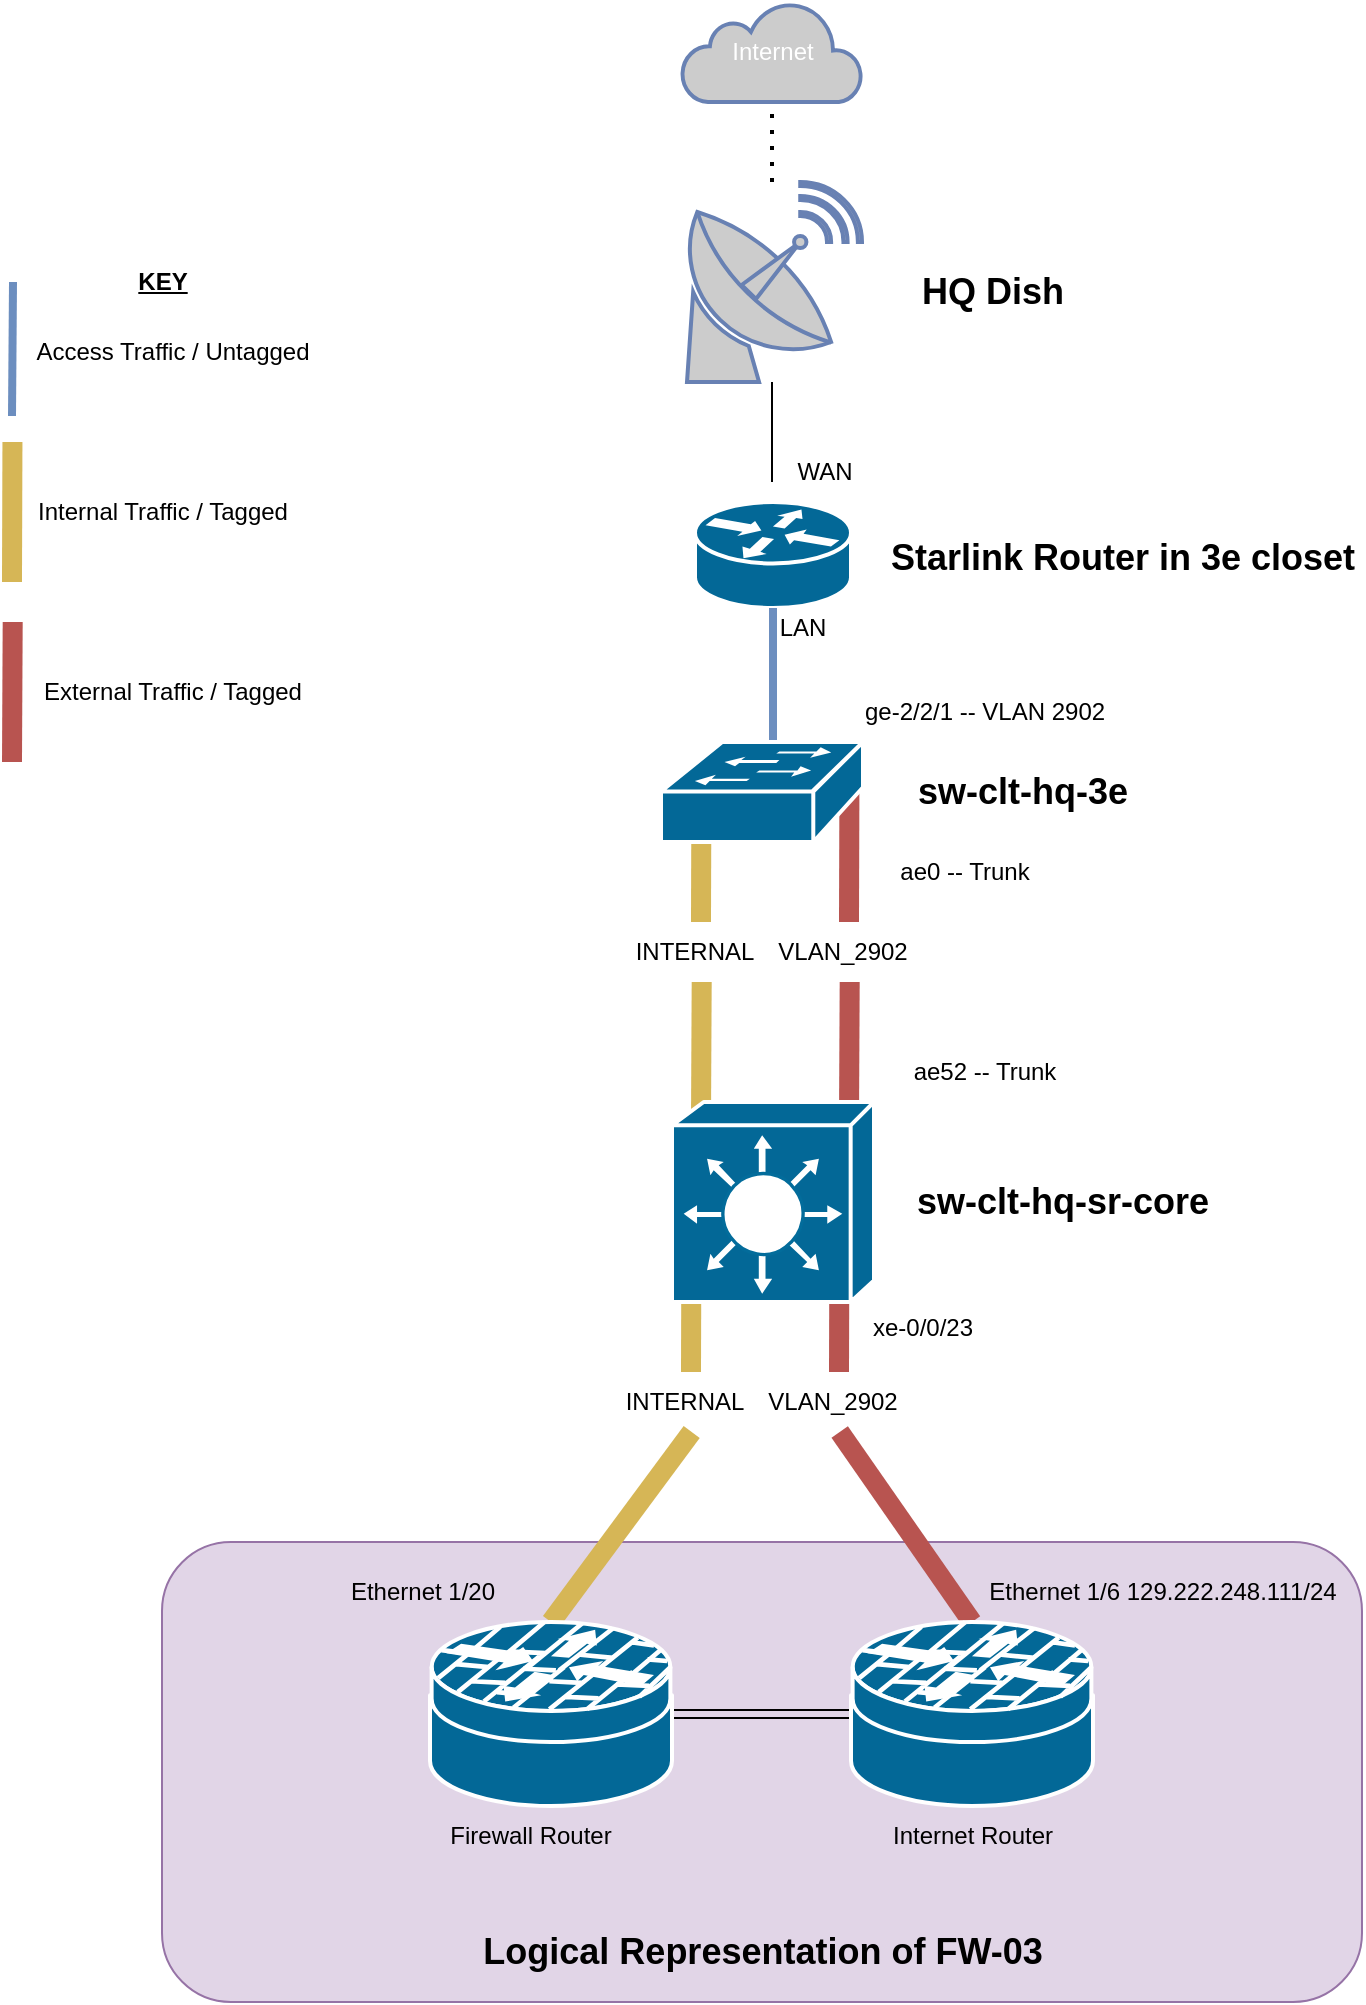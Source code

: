 <mxfile version="26.0.5">
  <diagram name="Page-1" id="Qg7m0SF68Fr3Q486ZbVp">
    <mxGraphModel dx="1434" dy="746" grid="1" gridSize="10" guides="1" tooltips="1" connect="1" arrows="1" fold="1" page="1" pageScale="1" pageWidth="850" pageHeight="1100" math="0" shadow="0">
      <root>
        <mxCell id="0" />
        <mxCell id="1" parent="0" />
        <mxCell id="-uE5Le_ZGrrqWHCV-Scj-50" value="" style="rounded=1;whiteSpace=wrap;html=1;fillColor=#e1d5e7;strokeColor=#9673a6;" parent="1" vertex="1">
          <mxGeometry x="120" y="780" width="600" height="230" as="geometry" />
        </mxCell>
        <mxCell id="-uE5Le_ZGrrqWHCV-Scj-32" value="" style="endArrow=none;html=1;rounded=0;textShadow=0;strokeWidth=10;fillColor=#fff2cc;strokeColor=#d6b656;entryDx=0;entryDy=0;entryPerimeter=0;exitX=0.5;exitY=0;exitDx=0;exitDy=0;exitPerimeter=0;" parent="1" source="-uE5Le_ZGrrqWHCV-Scj-38" edge="1">
          <mxGeometry width="50" height="50" relative="1" as="geometry">
            <mxPoint x="420" y="800" as="sourcePoint" />
            <mxPoint x="384.846" y="725" as="targetPoint" />
          </mxGeometry>
        </mxCell>
        <mxCell id="-uE5Le_ZGrrqWHCV-Scj-33" value="" style="endArrow=none;html=1;rounded=0;textShadow=0;strokeWidth=10;fillColor=#fff2cc;strokeColor=#d6b656;" parent="1" edge="1">
          <mxGeometry width="50" height="50" relative="1" as="geometry">
            <mxPoint x="384.497" y="695" as="sourcePoint" />
            <mxPoint x="384.72" y="625" as="targetPoint" />
          </mxGeometry>
        </mxCell>
        <mxCell id="-uE5Le_ZGrrqWHCV-Scj-34" value="INTERNAL" style="text;html=1;align=center;verticalAlign=middle;resizable=0;points=[];autosize=1;strokeColor=none;fillColor=none;" parent="1" vertex="1">
          <mxGeometry x="340.5" y="695" width="80" height="30" as="geometry" />
        </mxCell>
        <mxCell id="-uE5Le_ZGrrqWHCV-Scj-35" value="" style="endArrow=none;html=1;rounded=0;textShadow=0;strokeWidth=10;fillColor=#f8cecc;strokeColor=#b85450;entryDx=0;entryDy=0;entryPerimeter=0;exitX=0.5;exitY=0;exitDx=0;exitDy=0;exitPerimeter=0;" parent="1" source="-uE5Le_ZGrrqWHCV-Scj-49" edge="1">
          <mxGeometry width="50" height="50" relative="1" as="geometry">
            <mxPoint x="420" y="800" as="sourcePoint" />
            <mxPoint x="458.846" y="725" as="targetPoint" />
          </mxGeometry>
        </mxCell>
        <mxCell id="-uE5Le_ZGrrqWHCV-Scj-36" value="" style="endArrow=none;html=1;rounded=0;textShadow=0;strokeWidth=10;fillColor=#f8cecc;strokeColor=#b85450;" parent="1" edge="1">
          <mxGeometry width="50" height="50" relative="1" as="geometry">
            <mxPoint x="458.497" y="695" as="sourcePoint" />
            <mxPoint x="458.72" y="625" as="targetPoint" />
          </mxGeometry>
        </mxCell>
        <mxCell id="-uE5Le_ZGrrqWHCV-Scj-37" value="VLAN_2902" style="text;html=1;align=center;verticalAlign=middle;resizable=0;points=[];autosize=1;strokeColor=none;fillColor=none;" parent="1" vertex="1">
          <mxGeometry x="409.5" y="695" width="90" height="30" as="geometry" />
        </mxCell>
        <mxCell id="-uE5Le_ZGrrqWHCV-Scj-29" value="" style="endArrow=none;html=1;rounded=0;textShadow=0;strokeWidth=10;fillColor=#fff2cc;strokeColor=#d6b656;entryDx=0;entryDy=0;entryPerimeter=0;" parent="1" edge="1">
          <mxGeometry width="50" height="50" relative="1" as="geometry">
            <mxPoint x="389.5" y="570" as="sourcePoint" />
            <mxPoint x="389.846" y="500" as="targetPoint" />
          </mxGeometry>
        </mxCell>
        <mxCell id="-uE5Le_ZGrrqWHCV-Scj-30" value="" style="endArrow=none;html=1;rounded=0;textShadow=0;strokeWidth=10;fillColor=#fff2cc;strokeColor=#d6b656;" parent="1" edge="1">
          <mxGeometry width="50" height="50" relative="1" as="geometry">
            <mxPoint x="389.497" y="470" as="sourcePoint" />
            <mxPoint x="389.72" y="400" as="targetPoint" />
          </mxGeometry>
        </mxCell>
        <mxCell id="-uE5Le_ZGrrqWHCV-Scj-31" value="INTERNAL" style="text;html=1;align=center;verticalAlign=middle;resizable=0;points=[];autosize=1;strokeColor=none;fillColor=none;" parent="1" vertex="1">
          <mxGeometry x="345.5" y="470" width="80" height="30" as="geometry" />
        </mxCell>
        <mxCell id="-uE5Le_ZGrrqWHCV-Scj-1" value="" style="fontColor=#0066CC;verticalAlign=top;verticalLabelPosition=bottom;labelPosition=center;align=center;html=1;outlineConnect=0;fillColor=#CCCCCC;strokeColor=#6881B3;gradientColor=none;gradientDirection=north;strokeWidth=2;shape=mxgraph.networks.satellite_dish;" parent="1" vertex="1">
          <mxGeometry x="380" y="100" width="90" height="100" as="geometry" />
        </mxCell>
        <mxCell id="-uE5Le_ZGrrqWHCV-Scj-2" value="Internet" style="html=1;outlineConnect=0;fillColor=#CCCCCC;strokeColor=#6881B3;gradientColor=none;gradientDirection=north;strokeWidth=2;shape=mxgraph.networks.cloud;fontColor=#ffffff;" parent="1" vertex="1">
          <mxGeometry x="380" y="10" width="90" height="50" as="geometry" />
        </mxCell>
        <mxCell id="-uE5Le_ZGrrqWHCV-Scj-3" value="" style="endArrow=none;dashed=1;html=1;dashPattern=1 3;strokeWidth=2;rounded=0;entryX=0.5;entryY=1;entryDx=0;entryDy=0;entryPerimeter=0;" parent="1" source="-uE5Le_ZGrrqWHCV-Scj-1" target="-uE5Le_ZGrrqWHCV-Scj-2" edge="1">
          <mxGeometry width="50" height="50" relative="1" as="geometry">
            <mxPoint x="400" y="310" as="sourcePoint" />
            <mxPoint x="450" y="260" as="targetPoint" />
          </mxGeometry>
        </mxCell>
        <mxCell id="-uE5Le_ZGrrqWHCV-Scj-4" value="HQ Dish" style="text;html=1;align=center;verticalAlign=middle;resizable=0;points=[];autosize=1;strokeColor=none;fillColor=none;fontStyle=1;fontSize=18;" parent="1" vertex="1">
          <mxGeometry x="490" y="135" width="90" height="40" as="geometry" />
        </mxCell>
        <mxCell id="-uE5Le_ZGrrqWHCV-Scj-5" value="" style="shape=mxgraph.cisco.routers.router;sketch=0;html=1;pointerEvents=1;dashed=0;fillColor=#036897;strokeColor=#ffffff;strokeWidth=2;verticalLabelPosition=bottom;verticalAlign=top;align=center;outlineConnect=0;" parent="1" vertex="1">
          <mxGeometry x="386.5" y="260" width="78" height="53" as="geometry" />
        </mxCell>
        <mxCell id="-uE5Le_ZGrrqWHCV-Scj-6" value="" style="endArrow=none;html=1;rounded=0;exitX=0.5;exitY=0;exitDx=0;exitDy=0;exitPerimeter=0;" parent="1" edge="1">
          <mxGeometry width="50" height="50" relative="1" as="geometry">
            <mxPoint x="425" y="250" as="sourcePoint" />
            <mxPoint x="425" y="200" as="targetPoint" />
          </mxGeometry>
        </mxCell>
        <mxCell id="-uE5Le_ZGrrqWHCV-Scj-7" value="WAN" style="text;html=1;align=center;verticalAlign=middle;resizable=0;points=[];autosize=1;strokeColor=none;fillColor=none;" parent="1" vertex="1">
          <mxGeometry x="425.5" y="230" width="50" height="30" as="geometry" />
        </mxCell>
        <mxCell id="-uE5Le_ZGrrqWHCV-Scj-8" value="Starlink Router in 3e closet" style="text;html=1;align=center;verticalAlign=middle;resizable=0;points=[];autosize=1;strokeColor=none;fillColor=none;fontSize=18;fontStyle=1" parent="1" vertex="1">
          <mxGeometry x="480" y="268" width="240" height="40" as="geometry" />
        </mxCell>
        <mxCell id="-uE5Le_ZGrrqWHCV-Scj-10" value="" style="endArrow=none;html=1;rounded=0;entryX=0.5;entryY=1;entryDx=0;entryDy=0;entryPerimeter=0;exitX=0.5;exitY=0;exitDx=0;exitDy=0;exitPerimeter=0;strokeWidth=4;strokeColor=#6c8ebf;fillColor=#dae8fc;" parent="1" target="-uE5Le_ZGrrqWHCV-Scj-5" edge="1">
          <mxGeometry width="50" height="50" relative="1" as="geometry">
            <mxPoint x="425.5" y="380" as="sourcePoint" />
            <mxPoint x="450.5" y="310" as="targetPoint" />
          </mxGeometry>
        </mxCell>
        <mxCell id="-uE5Le_ZGrrqWHCV-Scj-11" value="sw-clt-hq-3e" style="text;html=1;align=center;verticalAlign=middle;resizable=0;points=[];autosize=1;strokeColor=none;fillColor=none;fontFamily=Helvetica;fontSize=18;fontColor=default;fontStyle=1;" parent="1" vertex="1">
          <mxGeometry x="490" y="385" width="120" height="40" as="geometry" />
        </mxCell>
        <mxCell id="-uE5Le_ZGrrqWHCV-Scj-12" value="LAN" style="text;html=1;align=center;verticalAlign=middle;resizable=0;points=[];autosize=1;strokeColor=none;fillColor=none;" parent="1" vertex="1">
          <mxGeometry x="414.5" y="308" width="50" height="30" as="geometry" />
        </mxCell>
        <mxCell id="-uE5Le_ZGrrqWHCV-Scj-26" value="" style="endArrow=none;html=1;rounded=0;textShadow=0;strokeWidth=10;fillColor=#f8cecc;strokeColor=#b85450;entryDx=0;entryDy=0;entryPerimeter=0;" parent="1" edge="1">
          <mxGeometry width="50" height="50" relative="1" as="geometry">
            <mxPoint x="463.5" y="570" as="sourcePoint" />
            <mxPoint x="463.846" y="500" as="targetPoint" />
          </mxGeometry>
        </mxCell>
        <mxCell id="-uE5Le_ZGrrqWHCV-Scj-13" value="ge-2/2/1 -- VLAN 2902" style="text;html=1;align=center;verticalAlign=middle;resizable=0;points=[];autosize=1;strokeColor=none;fillColor=none;" parent="1" vertex="1">
          <mxGeometry x="460.5" y="350" width="140" height="30" as="geometry" />
        </mxCell>
        <mxCell id="-uE5Le_ZGrrqWHCV-Scj-19" value="" style="endArrow=none;html=1;rounded=0;textShadow=0;strokeWidth=10;fillColor=#f8cecc;strokeColor=#b85450;" parent="1" edge="1">
          <mxGeometry width="50" height="50" relative="1" as="geometry">
            <mxPoint x="463.497" y="470" as="sourcePoint" />
            <mxPoint x="463.72" y="400" as="targetPoint" />
          </mxGeometry>
        </mxCell>
        <mxCell id="-uE5Le_ZGrrqWHCV-Scj-16" value="" style="shape=mxgraph.cisco.switches.layer_3_switch;sketch=0;html=1;pointerEvents=1;dashed=0;fillColor=#036897;strokeColor=#ffffff;strokeWidth=2;verticalLabelPosition=bottom;verticalAlign=top;align=center;outlineConnect=0;" parent="1" vertex="1">
          <mxGeometry x="375" y="560" width="101" height="100" as="geometry" />
        </mxCell>
        <mxCell id="-uE5Le_ZGrrqWHCV-Scj-17" value="" style="shape=mxgraph.cisco.switches.workgroup_switch;sketch=0;html=1;pointerEvents=1;dashed=0;fillColor=#036897;strokeColor=#ffffff;strokeWidth=2;verticalLabelPosition=bottom;verticalAlign=top;align=center;outlineConnect=0;" parent="1" vertex="1">
          <mxGeometry x="369.5" y="380" width="101" height="50" as="geometry" />
        </mxCell>
        <mxCell id="-uE5Le_ZGrrqWHCV-Scj-20" value="ae0 -- Trunk" style="text;html=1;align=center;verticalAlign=middle;resizable=0;points=[];autosize=1;strokeColor=none;fillColor=none;" parent="1" vertex="1">
          <mxGeometry x="475.5" y="430" width="90" height="30" as="geometry" />
        </mxCell>
        <mxCell id="-uE5Le_ZGrrqWHCV-Scj-23" value="&lt;font style=&quot;font-size: 18px;&quot;&gt;sw-clt-hq-sr-core&lt;/font&gt;" style="text;html=1;align=center;verticalAlign=middle;resizable=0;points=[];autosize=1;strokeColor=none;fillColor=none;fontStyle=1" parent="1" vertex="1">
          <mxGeometry x="490" y="590" width="160" height="40" as="geometry" />
        </mxCell>
        <mxCell id="-uE5Le_ZGrrqWHCV-Scj-24" value="ae52 -- Trunk" style="text;html=1;align=center;verticalAlign=middle;resizable=0;points=[];autosize=1;strokeColor=none;fillColor=none;" parent="1" vertex="1">
          <mxGeometry x="485.5" y="530" width="90" height="30" as="geometry" />
        </mxCell>
        <mxCell id="-uE5Le_ZGrrqWHCV-Scj-22" value="VLAN_2902" style="text;html=1;align=center;verticalAlign=middle;resizable=0;points=[];autosize=1;strokeColor=none;fillColor=none;" parent="1" vertex="1">
          <mxGeometry x="414.5" y="470" width="90" height="30" as="geometry" />
        </mxCell>
        <mxCell id="-uE5Le_ZGrrqWHCV-Scj-52" value="" style="edgeStyle=orthogonalEdgeStyle;rounded=0;orthogonalLoop=1;jettySize=auto;html=1;shape=link;" parent="1" source="-uE5Le_ZGrrqWHCV-Scj-38" target="-uE5Le_ZGrrqWHCV-Scj-49" edge="1">
          <mxGeometry relative="1" as="geometry" />
        </mxCell>
        <mxCell id="-uE5Le_ZGrrqWHCV-Scj-38" value="" style="shape=mxgraph.cisco.security.router_firewall;sketch=0;html=1;pointerEvents=1;dashed=0;fillColor=#036897;strokeColor=#ffffff;strokeWidth=2;verticalLabelPosition=bottom;verticalAlign=top;align=center;outlineConnect=0;" parent="1" vertex="1">
          <mxGeometry x="254" y="820" width="121" height="92" as="geometry" />
        </mxCell>
        <mxCell id="-uE5Le_ZGrrqWHCV-Scj-39" value="xe-0/0/23" style="text;html=1;align=center;verticalAlign=middle;resizable=0;points=[];autosize=1;strokeColor=none;fillColor=none;" parent="1" vertex="1">
          <mxGeometry x="465" y="658" width="70" height="30" as="geometry" />
        </mxCell>
        <mxCell id="-uE5Le_ZGrrqWHCV-Scj-40" value="Ethernet 1/6&amp;nbsp;129.222.248.111/24" style="text;html=1;align=center;verticalAlign=middle;resizable=0;points=[];autosize=1;strokeColor=none;fillColor=none;" parent="1" vertex="1">
          <mxGeometry x="520" y="790" width="200" height="30" as="geometry" />
        </mxCell>
        <mxCell id="-uE5Le_ZGrrqWHCV-Scj-41" value="Ethernet 1/20" style="text;html=1;align=center;verticalAlign=middle;resizable=0;points=[];autosize=1;strokeColor=none;fillColor=none;" parent="1" vertex="1">
          <mxGeometry x="200" y="790" width="100" height="30" as="geometry" />
        </mxCell>
        <mxCell id="-uE5Le_ZGrrqWHCV-Scj-42" value="" style="endArrow=none;html=1;rounded=0;entryX=0.5;entryY=1;entryDx=0;entryDy=0;entryPerimeter=0;exitX=0.5;exitY=0;exitDx=0;exitDy=0;exitPerimeter=0;strokeWidth=4;strokeColor=#6c8ebf;fillColor=#dae8fc;" parent="1" edge="1">
          <mxGeometry width="50" height="50" relative="1" as="geometry">
            <mxPoint x="45" y="217" as="sourcePoint" />
            <mxPoint x="45.5" y="150" as="targetPoint" />
          </mxGeometry>
        </mxCell>
        <mxCell id="-uE5Le_ZGrrqWHCV-Scj-43" value="Access Traffic / Untagged" style="text;html=1;align=center;verticalAlign=middle;resizable=0;points=[];autosize=1;strokeColor=none;fillColor=none;" parent="1" vertex="1">
          <mxGeometry x="45" y="170" width="160" height="30" as="geometry" />
        </mxCell>
        <mxCell id="-uE5Le_ZGrrqWHCV-Scj-44" value="" style="endArrow=none;html=1;rounded=0;textShadow=0;strokeWidth=10;fillColor=#fff2cc;strokeColor=#d6b656;" parent="1" edge="1">
          <mxGeometry width="50" height="50" relative="1" as="geometry">
            <mxPoint x="44.997" y="300" as="sourcePoint" />
            <mxPoint x="45.22" y="230" as="targetPoint" />
          </mxGeometry>
        </mxCell>
        <mxCell id="-uE5Le_ZGrrqWHCV-Scj-45" value="Internal Traffic / Tagged" style="text;html=1;align=center;verticalAlign=middle;resizable=0;points=[];autosize=1;strokeColor=none;fillColor=none;" parent="1" vertex="1">
          <mxGeometry x="45" y="250" width="150" height="30" as="geometry" />
        </mxCell>
        <mxCell id="-uE5Le_ZGrrqWHCV-Scj-46" value="" style="endArrow=none;html=1;rounded=0;textShadow=0;strokeWidth=10;fillColor=#f8cecc;strokeColor=#b85450;entryDx=0;entryDy=0;entryPerimeter=0;" parent="1" edge="1">
          <mxGeometry width="50" height="50" relative="1" as="geometry">
            <mxPoint x="45" y="390" as="sourcePoint" />
            <mxPoint x="45.346" y="320" as="targetPoint" />
          </mxGeometry>
        </mxCell>
        <mxCell id="-uE5Le_ZGrrqWHCV-Scj-47" value="External Traffic / Tagged" style="text;html=1;align=center;verticalAlign=middle;resizable=0;points=[];autosize=1;strokeColor=none;fillColor=none;" parent="1" vertex="1">
          <mxGeometry x="50" y="340" width="150" height="30" as="geometry" />
        </mxCell>
        <mxCell id="-uE5Le_ZGrrqWHCV-Scj-48" value="Logical Representation of FW-03" style="text;html=1;align=center;verticalAlign=middle;resizable=0;points=[];autosize=1;strokeColor=none;fillColor=none;fontSize=18;fontStyle=1" parent="1" vertex="1">
          <mxGeometry x="275" y="965" width="290" height="40" as="geometry" />
        </mxCell>
        <mxCell id="-uE5Le_ZGrrqWHCV-Scj-49" value="" style="shape=mxgraph.cisco.security.router_firewall;sketch=0;html=1;pointerEvents=1;dashed=0;fillColor=#036897;strokeColor=#ffffff;strokeWidth=2;verticalLabelPosition=bottom;verticalAlign=top;align=center;outlineConnect=0;" parent="1" vertex="1">
          <mxGeometry x="464.5" y="820" width="121" height="92" as="geometry" />
        </mxCell>
        <mxCell id="-uE5Le_ZGrrqWHCV-Scj-51" value="&lt;b&gt;&lt;u&gt;KEY&lt;/u&gt;&lt;/b&gt;" style="text;html=1;align=center;verticalAlign=middle;resizable=0;points=[];autosize=1;strokeColor=none;fillColor=none;" parent="1" vertex="1">
          <mxGeometry x="95" y="135" width="50" height="30" as="geometry" />
        </mxCell>
        <mxCell id="-uE5Le_ZGrrqWHCV-Scj-53" value="Firewall Router" style="text;html=1;align=center;verticalAlign=middle;resizable=0;points=[];autosize=1;strokeColor=none;fillColor=none;" parent="1" vertex="1">
          <mxGeometry x="254" y="912" width="100" height="30" as="geometry" />
        </mxCell>
        <mxCell id="-uE5Le_ZGrrqWHCV-Scj-54" value="Internet Router" style="text;html=1;align=center;verticalAlign=middle;resizable=0;points=[];autosize=1;strokeColor=none;fillColor=none;" parent="1" vertex="1">
          <mxGeometry x="475" y="912" width="100" height="30" as="geometry" />
        </mxCell>
      </root>
    </mxGraphModel>
  </diagram>
</mxfile>
